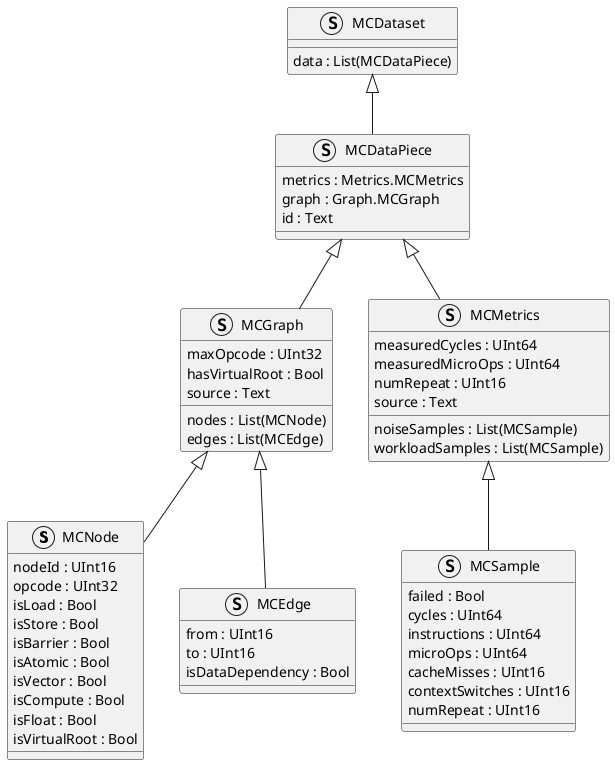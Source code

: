 @startuml
struct MCNode {
  nodeId : UInt16
  opcode : UInt32
  isLoad : Bool
  isStore : Bool
  isBarrier : Bool
  isAtomic : Bool
  isVector : Bool
  isCompute : Bool
  isFloat : Bool
  isVirtualRoot : Bool
}

struct MCEdge {
  from : UInt16
  to : UInt16
  isDataDependency : Bool
}

struct MCGraph {
  maxOpcode : UInt32
  hasVirtualRoot : Bool
  source : Text
  nodes : List(MCNode)
  edges : List(MCEdge)
}

struct MCSample {
  failed : Bool
  cycles : UInt64
  instructions : UInt64
  microOps : UInt64
  cacheMisses : UInt16
  contextSwitches : UInt16
  numRepeat : UInt16
}

struct MCMetrics {
  measuredCycles : UInt64
  measuredMicroOps : UInt64
  numRepeat : UInt16
  source : Text
  noiseSamples : List(MCSample)
  workloadSamples : List(MCSample)
}

struct MCDataPiece {
  metrics : Metrics.MCMetrics
  graph : Graph.MCGraph
  id : Text
}

struct MCDataset {
  data : List(MCDataPiece)
}

MCGraph <|-- MCNode
MCGraph <|-- MCEdge
MCMetrics <|-- MCSample
MCDataPiece <|-- MCGraph
MCDataPiece <|-- MCMetrics
MCDataset <|-- MCDataPiece
@enduml
